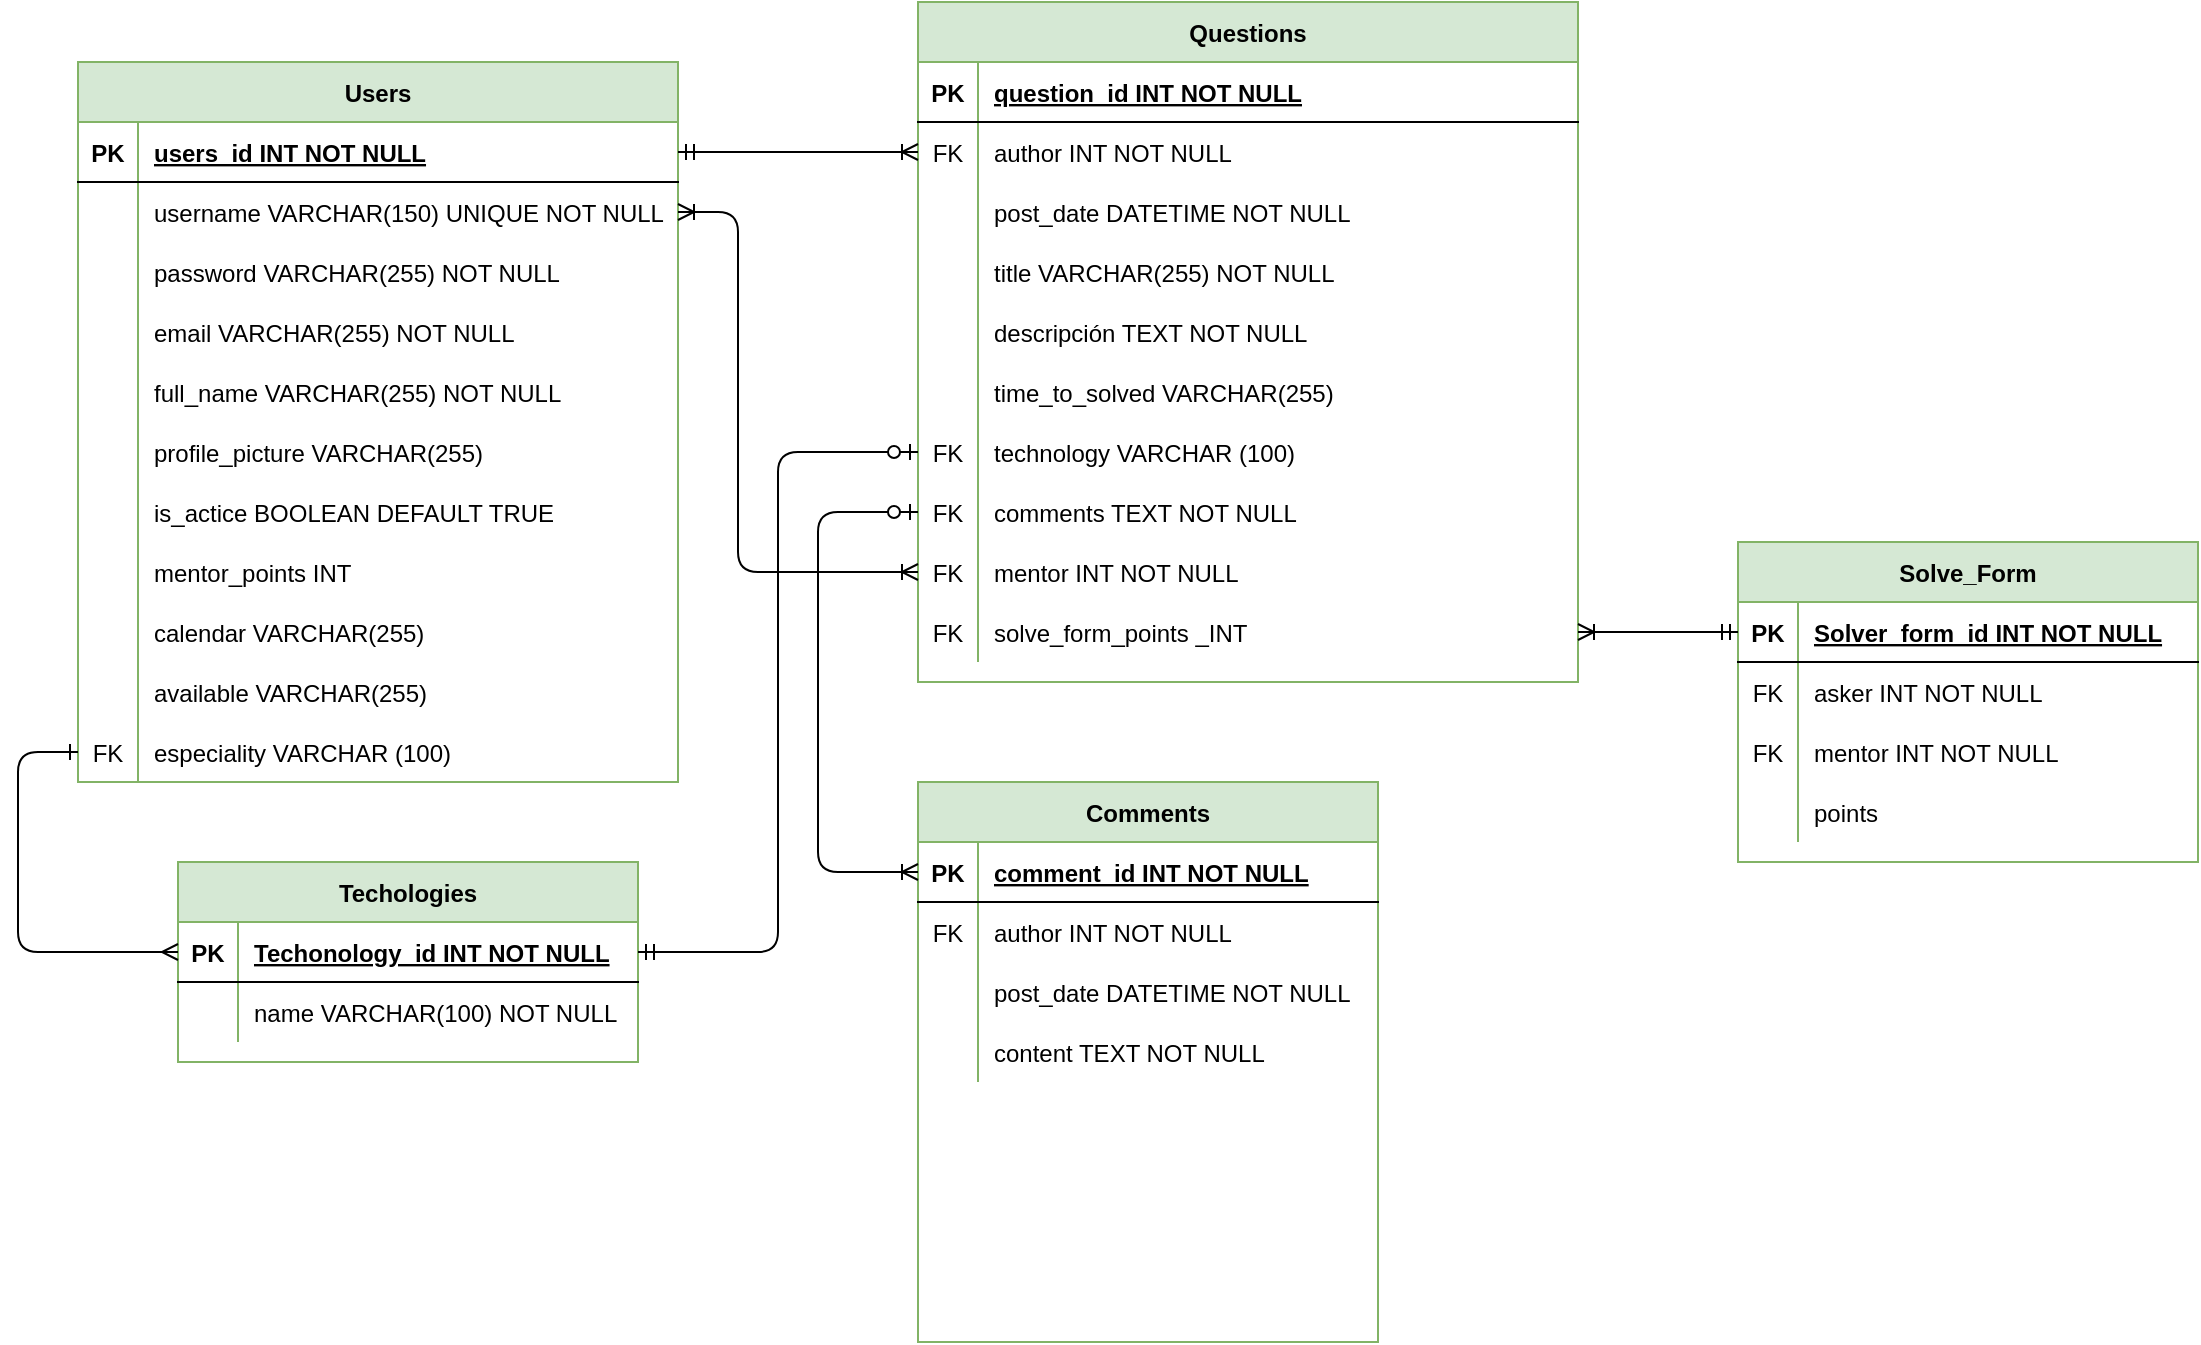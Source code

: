 <mxfile version="14.0.4" type="github">
  <diagram id="37GvFaJpUfrj2xB_hXCp" name="Page-1">
    <mxGraphModel dx="813" dy="460" grid="1" gridSize="10" guides="1" tooltips="1" connect="1" arrows="1" fold="1" page="1" pageScale="1" pageWidth="827" pageHeight="1169" math="0" shadow="0">
      <root>
        <mxCell id="0" />
        <mxCell id="1" parent="0" />
        <mxCell id="pIr1N5tMhKda8OyPHM89-1" value="Users" style="shape=table;startSize=30;container=1;collapsible=1;childLayout=tableLayout;fixedRows=1;rowLines=0;fontStyle=1;align=center;resizeLast=1;strokeColor=#82b366;fillColor=#d5e8d4;" parent="1" vertex="1">
          <mxGeometry x="50" y="60" width="300" height="360" as="geometry" />
        </mxCell>
        <mxCell id="pIr1N5tMhKda8OyPHM89-2" value="" style="shape=partialRectangle;collapsible=0;dropTarget=0;pointerEvents=0;fillColor=none;top=0;left=0;bottom=1;right=0;points=[[0,0.5],[1,0.5]];portConstraint=eastwest;" parent="pIr1N5tMhKda8OyPHM89-1" vertex="1">
          <mxGeometry y="30" width="300" height="30" as="geometry" />
        </mxCell>
        <mxCell id="pIr1N5tMhKda8OyPHM89-3" value="PK" style="shape=partialRectangle;connectable=0;fillColor=none;top=0;left=0;bottom=0;right=0;fontStyle=1;overflow=hidden;" parent="pIr1N5tMhKda8OyPHM89-2" vertex="1">
          <mxGeometry width="30" height="30" as="geometry" />
        </mxCell>
        <mxCell id="pIr1N5tMhKda8OyPHM89-4" value="users_id INT NOT NULL" style="shape=partialRectangle;connectable=0;fillColor=none;top=0;left=0;bottom=0;right=0;align=left;spacingLeft=6;fontStyle=5;overflow=hidden;" parent="pIr1N5tMhKda8OyPHM89-2" vertex="1">
          <mxGeometry x="30" width="270" height="30" as="geometry" />
        </mxCell>
        <mxCell id="pIr1N5tMhKda8OyPHM89-5" value="" style="shape=partialRectangle;collapsible=0;dropTarget=0;pointerEvents=0;fillColor=none;top=0;left=0;bottom=0;right=0;points=[[0,0.5],[1,0.5]];portConstraint=eastwest;" parent="pIr1N5tMhKda8OyPHM89-1" vertex="1">
          <mxGeometry y="60" width="300" height="30" as="geometry" />
        </mxCell>
        <mxCell id="pIr1N5tMhKda8OyPHM89-6" value="" style="shape=partialRectangle;connectable=0;fillColor=none;top=0;left=0;bottom=0;right=0;editable=1;overflow=hidden;" parent="pIr1N5tMhKda8OyPHM89-5" vertex="1">
          <mxGeometry width="30" height="30" as="geometry" />
        </mxCell>
        <mxCell id="pIr1N5tMhKda8OyPHM89-7" value="username VARCHAR(150) UNIQUE NOT NULL" style="shape=partialRectangle;connectable=0;fillColor=none;top=0;left=0;bottom=0;right=0;align=left;spacingLeft=6;overflow=hidden;" parent="pIr1N5tMhKda8OyPHM89-5" vertex="1">
          <mxGeometry x="30" width="270" height="30" as="geometry" />
        </mxCell>
        <mxCell id="pIr1N5tMhKda8OyPHM89-14" value="" style="shape=partialRectangle;collapsible=0;dropTarget=0;pointerEvents=0;fillColor=none;top=0;left=0;bottom=0;right=0;points=[[0,0.5],[1,0.5]];portConstraint=eastwest;" parent="pIr1N5tMhKda8OyPHM89-1" vertex="1">
          <mxGeometry y="90" width="300" height="30" as="geometry" />
        </mxCell>
        <mxCell id="pIr1N5tMhKda8OyPHM89-15" value="" style="shape=partialRectangle;connectable=0;fillColor=none;top=0;left=0;bottom=0;right=0;editable=1;overflow=hidden;" parent="pIr1N5tMhKda8OyPHM89-14" vertex="1">
          <mxGeometry width="30" height="30" as="geometry" />
        </mxCell>
        <mxCell id="pIr1N5tMhKda8OyPHM89-16" value="password VARCHAR(255) NOT NULL" style="shape=partialRectangle;connectable=0;fillColor=none;top=0;left=0;bottom=0;right=0;align=left;spacingLeft=6;overflow=hidden;" parent="pIr1N5tMhKda8OyPHM89-14" vertex="1">
          <mxGeometry x="30" width="270" height="30" as="geometry" />
        </mxCell>
        <mxCell id="pIr1N5tMhKda8OyPHM89-17" value="" style="shape=partialRectangle;collapsible=0;dropTarget=0;pointerEvents=0;fillColor=none;top=0;left=0;bottom=0;right=0;points=[[0,0.5],[1,0.5]];portConstraint=eastwest;" parent="pIr1N5tMhKda8OyPHM89-1" vertex="1">
          <mxGeometry y="120" width="300" height="30" as="geometry" />
        </mxCell>
        <mxCell id="pIr1N5tMhKda8OyPHM89-18" value="" style="shape=partialRectangle;connectable=0;fillColor=none;top=0;left=0;bottom=0;right=0;editable=1;overflow=hidden;" parent="pIr1N5tMhKda8OyPHM89-17" vertex="1">
          <mxGeometry width="30" height="30" as="geometry" />
        </mxCell>
        <mxCell id="pIr1N5tMhKda8OyPHM89-19" value="email VARCHAR(255) NOT NULL" style="shape=partialRectangle;connectable=0;fillColor=none;top=0;left=0;bottom=0;right=0;align=left;spacingLeft=6;overflow=hidden;" parent="pIr1N5tMhKda8OyPHM89-17" vertex="1">
          <mxGeometry x="30" width="270" height="30" as="geometry" />
        </mxCell>
        <mxCell id="pIr1N5tMhKda8OyPHM89-33" value="" style="shape=partialRectangle;collapsible=0;dropTarget=0;pointerEvents=0;fillColor=none;top=0;left=0;bottom=0;right=0;points=[[0,0.5],[1,0.5]];portConstraint=eastwest;" parent="pIr1N5tMhKda8OyPHM89-1" vertex="1">
          <mxGeometry y="150" width="300" height="30" as="geometry" />
        </mxCell>
        <mxCell id="pIr1N5tMhKda8OyPHM89-34" value="" style="shape=partialRectangle;connectable=0;fillColor=none;top=0;left=0;bottom=0;right=0;editable=1;overflow=hidden;" parent="pIr1N5tMhKda8OyPHM89-33" vertex="1">
          <mxGeometry width="30" height="30" as="geometry" />
        </mxCell>
        <mxCell id="pIr1N5tMhKda8OyPHM89-35" value="full_name VARCHAR(255) NOT NULL" style="shape=partialRectangle;connectable=0;fillColor=none;top=0;left=0;bottom=0;right=0;align=left;spacingLeft=6;overflow=hidden;" parent="pIr1N5tMhKda8OyPHM89-33" vertex="1">
          <mxGeometry x="30" width="270" height="30" as="geometry" />
        </mxCell>
        <mxCell id="uqQmQm5V6k-hu3MtyRzs-4" value="" style="shape=partialRectangle;collapsible=0;dropTarget=0;pointerEvents=0;fillColor=none;top=0;left=0;bottom=0;right=0;points=[[0,0.5],[1,0.5]];portConstraint=eastwest;" vertex="1" parent="pIr1N5tMhKda8OyPHM89-1">
          <mxGeometry y="180" width="300" height="30" as="geometry" />
        </mxCell>
        <mxCell id="uqQmQm5V6k-hu3MtyRzs-5" value="" style="shape=partialRectangle;connectable=0;fillColor=none;top=0;left=0;bottom=0;right=0;editable=1;overflow=hidden;" vertex="1" parent="uqQmQm5V6k-hu3MtyRzs-4">
          <mxGeometry width="30" height="30" as="geometry" />
        </mxCell>
        <mxCell id="uqQmQm5V6k-hu3MtyRzs-6" value="profile_picture VARCHAR(255)" style="shape=partialRectangle;connectable=0;fillColor=none;top=0;left=0;bottom=0;right=0;align=left;spacingLeft=6;overflow=hidden;" vertex="1" parent="uqQmQm5V6k-hu3MtyRzs-4">
          <mxGeometry x="30" width="270" height="30" as="geometry" />
        </mxCell>
        <mxCell id="pIr1N5tMhKda8OyPHM89-42" value="" style="shape=partialRectangle;collapsible=0;dropTarget=0;pointerEvents=0;fillColor=none;top=0;left=0;bottom=0;right=0;points=[[0,0.5],[1,0.5]];portConstraint=eastwest;" parent="pIr1N5tMhKda8OyPHM89-1" vertex="1">
          <mxGeometry y="210" width="300" height="30" as="geometry" />
        </mxCell>
        <mxCell id="pIr1N5tMhKda8OyPHM89-43" value="" style="shape=partialRectangle;connectable=0;fillColor=none;top=0;left=0;bottom=0;right=0;editable=1;overflow=hidden;" parent="pIr1N5tMhKda8OyPHM89-42" vertex="1">
          <mxGeometry width="30" height="30" as="geometry" />
        </mxCell>
        <mxCell id="pIr1N5tMhKda8OyPHM89-44" value="is_actice BOOLEAN DEFAULT TRUE" style="shape=partialRectangle;connectable=0;fillColor=none;top=0;left=0;bottom=0;right=0;align=left;spacingLeft=6;overflow=hidden;" parent="pIr1N5tMhKda8OyPHM89-42" vertex="1">
          <mxGeometry x="30" width="270" height="30" as="geometry" />
        </mxCell>
        <mxCell id="pIr1N5tMhKda8OyPHM89-115" value="" style="shape=partialRectangle;collapsible=0;dropTarget=0;pointerEvents=0;fillColor=none;top=0;left=0;bottom=0;right=0;points=[[0,0.5],[1,0.5]];portConstraint=eastwest;" parent="pIr1N5tMhKda8OyPHM89-1" vertex="1">
          <mxGeometry y="240" width="300" height="30" as="geometry" />
        </mxCell>
        <mxCell id="pIr1N5tMhKda8OyPHM89-116" value="" style="shape=partialRectangle;connectable=0;fillColor=none;top=0;left=0;bottom=0;right=0;editable=1;overflow=hidden;" parent="pIr1N5tMhKda8OyPHM89-115" vertex="1">
          <mxGeometry width="30" height="30" as="geometry" />
        </mxCell>
        <mxCell id="pIr1N5tMhKda8OyPHM89-117" value="mentor_points INT " style="shape=partialRectangle;connectable=0;fillColor=none;top=0;left=0;bottom=0;right=0;align=left;spacingLeft=6;overflow=hidden;" parent="pIr1N5tMhKda8OyPHM89-115" vertex="1">
          <mxGeometry x="30" width="270" height="30" as="geometry" />
        </mxCell>
        <mxCell id="uqQmQm5V6k-hu3MtyRzs-35" value="" style="shape=partialRectangle;collapsible=0;dropTarget=0;pointerEvents=0;fillColor=none;top=0;left=0;bottom=0;right=0;points=[[0,0.5],[1,0.5]];portConstraint=eastwest;" vertex="1" parent="pIr1N5tMhKda8OyPHM89-1">
          <mxGeometry y="270" width="300" height="30" as="geometry" />
        </mxCell>
        <mxCell id="uqQmQm5V6k-hu3MtyRzs-36" value="" style="shape=partialRectangle;connectable=0;fillColor=none;top=0;left=0;bottom=0;right=0;editable=1;overflow=hidden;" vertex="1" parent="uqQmQm5V6k-hu3MtyRzs-35">
          <mxGeometry width="30" height="30" as="geometry" />
        </mxCell>
        <mxCell id="uqQmQm5V6k-hu3MtyRzs-37" value="calendar VARCHAR(255)" style="shape=partialRectangle;connectable=0;fillColor=none;top=0;left=0;bottom=0;right=0;align=left;spacingLeft=6;overflow=hidden;" vertex="1" parent="uqQmQm5V6k-hu3MtyRzs-35">
          <mxGeometry x="30" width="270" height="30" as="geometry" />
        </mxCell>
        <mxCell id="uqQmQm5V6k-hu3MtyRzs-103" value="" style="shape=partialRectangle;collapsible=0;dropTarget=0;pointerEvents=0;fillColor=none;top=0;left=0;bottom=0;right=0;points=[[0,0.5],[1,0.5]];portConstraint=eastwest;" vertex="1" parent="pIr1N5tMhKda8OyPHM89-1">
          <mxGeometry y="300" width="300" height="30" as="geometry" />
        </mxCell>
        <mxCell id="uqQmQm5V6k-hu3MtyRzs-104" value="" style="shape=partialRectangle;connectable=0;fillColor=none;top=0;left=0;bottom=0;right=0;editable=1;overflow=hidden;" vertex="1" parent="uqQmQm5V6k-hu3MtyRzs-103">
          <mxGeometry width="30" height="30" as="geometry" />
        </mxCell>
        <mxCell id="uqQmQm5V6k-hu3MtyRzs-105" value="available VARCHAR(255)" style="shape=partialRectangle;connectable=0;fillColor=none;top=0;left=0;bottom=0;right=0;align=left;spacingLeft=6;overflow=hidden;" vertex="1" parent="uqQmQm5V6k-hu3MtyRzs-103">
          <mxGeometry x="30" width="270" height="30" as="geometry" />
        </mxCell>
        <mxCell id="pIr1N5tMhKda8OyPHM89-45" value="" style="shape=partialRectangle;collapsible=0;dropTarget=0;pointerEvents=0;fillColor=none;top=0;left=0;bottom=0;right=0;points=[[0,0.5],[1,0.5]];portConstraint=eastwest;" parent="pIr1N5tMhKda8OyPHM89-1" vertex="1">
          <mxGeometry y="330" width="300" height="30" as="geometry" />
        </mxCell>
        <mxCell id="pIr1N5tMhKda8OyPHM89-46" value="FK" style="shape=partialRectangle;connectable=0;fillColor=none;top=0;left=0;bottom=0;right=0;editable=1;overflow=hidden;" parent="pIr1N5tMhKda8OyPHM89-45" vertex="1">
          <mxGeometry width="30" height="30" as="geometry" />
        </mxCell>
        <mxCell id="pIr1N5tMhKda8OyPHM89-47" value="especiality VARCHAR (100)" style="shape=partialRectangle;connectable=0;fillColor=none;top=0;left=0;bottom=0;right=0;align=left;spacingLeft=6;overflow=hidden;" parent="pIr1N5tMhKda8OyPHM89-45" vertex="1">
          <mxGeometry x="30" width="270" height="30" as="geometry" />
        </mxCell>
        <mxCell id="pIr1N5tMhKda8OyPHM89-61" value="Techologies" style="shape=table;startSize=30;container=1;collapsible=1;childLayout=tableLayout;fixedRows=1;rowLines=0;fontStyle=1;align=center;resizeLast=1;fillColor=#d5e8d4;strokeColor=#82b366;" parent="1" vertex="1">
          <mxGeometry x="100" y="460" width="230" height="100" as="geometry" />
        </mxCell>
        <mxCell id="pIr1N5tMhKda8OyPHM89-62" value="" style="shape=partialRectangle;collapsible=0;dropTarget=0;pointerEvents=0;fillColor=none;top=0;left=0;bottom=1;right=0;points=[[0,0.5],[1,0.5]];portConstraint=eastwest;" parent="pIr1N5tMhKda8OyPHM89-61" vertex="1">
          <mxGeometry y="30" width="230" height="30" as="geometry" />
        </mxCell>
        <mxCell id="pIr1N5tMhKda8OyPHM89-63" value="PK" style="shape=partialRectangle;connectable=0;fillColor=none;top=0;left=0;bottom=0;right=0;fontStyle=1;overflow=hidden;" parent="pIr1N5tMhKda8OyPHM89-62" vertex="1">
          <mxGeometry width="30" height="30" as="geometry" />
        </mxCell>
        <mxCell id="pIr1N5tMhKda8OyPHM89-64" value="Techonology_id INT NOT NULL" style="shape=partialRectangle;connectable=0;fillColor=none;top=0;left=0;bottom=0;right=0;align=left;spacingLeft=6;fontStyle=5;overflow=hidden;" parent="pIr1N5tMhKda8OyPHM89-62" vertex="1">
          <mxGeometry x="30" width="200" height="30" as="geometry" />
        </mxCell>
        <mxCell id="pIr1N5tMhKda8OyPHM89-65" value="" style="shape=partialRectangle;collapsible=0;dropTarget=0;pointerEvents=0;fillColor=none;top=0;left=0;bottom=0;right=0;points=[[0,0.5],[1,0.5]];portConstraint=eastwest;" parent="pIr1N5tMhKda8OyPHM89-61" vertex="1">
          <mxGeometry y="60" width="230" height="30" as="geometry" />
        </mxCell>
        <mxCell id="pIr1N5tMhKda8OyPHM89-66" value="" style="shape=partialRectangle;connectable=0;fillColor=none;top=0;left=0;bottom=0;right=0;editable=1;overflow=hidden;" parent="pIr1N5tMhKda8OyPHM89-65" vertex="1">
          <mxGeometry width="30" height="30" as="geometry" />
        </mxCell>
        <mxCell id="pIr1N5tMhKda8OyPHM89-67" value="name VARCHAR(100) NOT NULL" style="shape=partialRectangle;connectable=0;fillColor=none;top=0;left=0;bottom=0;right=0;align=left;spacingLeft=6;overflow=hidden;" parent="pIr1N5tMhKda8OyPHM89-65" vertex="1">
          <mxGeometry x="30" width="200" height="30" as="geometry" />
        </mxCell>
        <mxCell id="pIr1N5tMhKda8OyPHM89-83" value="Questions" style="shape=table;startSize=30;container=1;collapsible=1;childLayout=tableLayout;fixedRows=1;rowLines=0;fontStyle=1;align=center;resizeLast=1;fillColor=#d5e8d4;strokeColor=#82b366;" parent="1" vertex="1">
          <mxGeometry x="470" y="30" width="330" height="340" as="geometry" />
        </mxCell>
        <mxCell id="pIr1N5tMhKda8OyPHM89-84" value="" style="shape=partialRectangle;collapsible=0;dropTarget=0;pointerEvents=0;fillColor=none;top=0;left=0;bottom=1;right=0;points=[[0,0.5],[1,0.5]];portConstraint=eastwest;gradientColor=#ffffff;" parent="pIr1N5tMhKda8OyPHM89-83" vertex="1">
          <mxGeometry y="30" width="330" height="30" as="geometry" />
        </mxCell>
        <mxCell id="pIr1N5tMhKda8OyPHM89-85" value="PK" style="shape=partialRectangle;connectable=0;fillColor=none;top=0;left=0;bottom=0;right=0;fontStyle=1;overflow=hidden;gradientColor=#ffffff;" parent="pIr1N5tMhKda8OyPHM89-84" vertex="1">
          <mxGeometry width="30" height="30" as="geometry" />
        </mxCell>
        <mxCell id="pIr1N5tMhKda8OyPHM89-86" value="question_id INT NOT NULL" style="shape=partialRectangle;connectable=0;fillColor=none;top=0;left=0;bottom=0;right=0;align=left;spacingLeft=6;fontStyle=5;overflow=hidden;gradientColor=#ffffff;" parent="pIr1N5tMhKda8OyPHM89-84" vertex="1">
          <mxGeometry x="30" width="300" height="30" as="geometry" />
        </mxCell>
        <mxCell id="pIr1N5tMhKda8OyPHM89-87" value="" style="shape=partialRectangle;collapsible=0;dropTarget=0;pointerEvents=0;fillColor=none;top=0;left=0;bottom=0;right=0;points=[[0,0.5],[1,0.5]];portConstraint=eastwest;gradientColor=#ffffff;" parent="pIr1N5tMhKda8OyPHM89-83" vertex="1">
          <mxGeometry y="60" width="330" height="30" as="geometry" />
        </mxCell>
        <mxCell id="pIr1N5tMhKda8OyPHM89-88" value="FK" style="shape=partialRectangle;connectable=0;fillColor=none;top=0;left=0;bottom=0;right=0;editable=1;overflow=hidden;gradientColor=#ffffff;" parent="pIr1N5tMhKda8OyPHM89-87" vertex="1">
          <mxGeometry width="30" height="30" as="geometry" />
        </mxCell>
        <mxCell id="pIr1N5tMhKda8OyPHM89-89" value="author INT NOT NULL" style="shape=partialRectangle;connectable=0;fillColor=none;top=0;left=0;bottom=0;right=0;align=left;spacingLeft=6;overflow=hidden;gradientColor=#ffffff;" parent="pIr1N5tMhKda8OyPHM89-87" vertex="1">
          <mxGeometry x="30" width="300" height="30" as="geometry" />
        </mxCell>
        <mxCell id="pIr1N5tMhKda8OyPHM89-90" value="" style="shape=partialRectangle;collapsible=0;dropTarget=0;pointerEvents=0;fillColor=none;top=0;left=0;bottom=0;right=0;points=[[0,0.5],[1,0.5]];portConstraint=eastwest;gradientColor=#ffffff;" parent="pIr1N5tMhKda8OyPHM89-83" vertex="1">
          <mxGeometry y="90" width="330" height="30" as="geometry" />
        </mxCell>
        <mxCell id="pIr1N5tMhKda8OyPHM89-91" value="" style="shape=partialRectangle;connectable=0;fillColor=none;top=0;left=0;bottom=0;right=0;editable=1;overflow=hidden;gradientColor=#ffffff;" parent="pIr1N5tMhKda8OyPHM89-90" vertex="1">
          <mxGeometry width="30" height="30" as="geometry" />
        </mxCell>
        <mxCell id="pIr1N5tMhKda8OyPHM89-92" value="post_date DATETIME NOT NULL" style="shape=partialRectangle;connectable=0;fillColor=none;top=0;left=0;bottom=0;right=0;align=left;spacingLeft=6;overflow=hidden;gradientColor=#ffffff;" parent="pIr1N5tMhKda8OyPHM89-90" vertex="1">
          <mxGeometry x="30" width="300" height="30" as="geometry" />
        </mxCell>
        <mxCell id="pIr1N5tMhKda8OyPHM89-93" value="" style="shape=partialRectangle;collapsible=0;dropTarget=0;pointerEvents=0;fillColor=none;top=0;left=0;bottom=0;right=0;points=[[0,0.5],[1,0.5]];portConstraint=eastwest;gradientColor=#ffffff;" parent="pIr1N5tMhKda8OyPHM89-83" vertex="1">
          <mxGeometry y="120" width="330" height="30" as="geometry" />
        </mxCell>
        <mxCell id="pIr1N5tMhKda8OyPHM89-94" value="" style="shape=partialRectangle;connectable=0;fillColor=none;top=0;left=0;bottom=0;right=0;editable=1;overflow=hidden;gradientColor=#ffffff;" parent="pIr1N5tMhKda8OyPHM89-93" vertex="1">
          <mxGeometry width="30" height="30" as="geometry" />
        </mxCell>
        <mxCell id="pIr1N5tMhKda8OyPHM89-95" value="title VARCHAR(255) NOT NULL" style="shape=partialRectangle;connectable=0;fillColor=none;top=0;left=0;bottom=0;right=0;align=left;spacingLeft=6;overflow=hidden;gradientColor=#ffffff;" parent="pIr1N5tMhKda8OyPHM89-93" vertex="1">
          <mxGeometry x="30" width="300" height="30" as="geometry" />
        </mxCell>
        <mxCell id="pIr1N5tMhKda8OyPHM89-96" value="" style="shape=partialRectangle;collapsible=0;dropTarget=0;pointerEvents=0;fillColor=none;top=0;left=0;bottom=0;right=0;points=[[0,0.5],[1,0.5]];portConstraint=eastwest;gradientColor=#ffffff;" parent="pIr1N5tMhKda8OyPHM89-83" vertex="1">
          <mxGeometry y="150" width="330" height="30" as="geometry" />
        </mxCell>
        <mxCell id="pIr1N5tMhKda8OyPHM89-97" value="" style="shape=partialRectangle;connectable=0;fillColor=none;top=0;left=0;bottom=0;right=0;editable=1;overflow=hidden;gradientColor=#ffffff;" parent="pIr1N5tMhKda8OyPHM89-96" vertex="1">
          <mxGeometry width="30" height="30" as="geometry" />
        </mxCell>
        <mxCell id="pIr1N5tMhKda8OyPHM89-98" value="descripción TEXT NOT NULL" style="shape=partialRectangle;connectable=0;fillColor=none;top=0;left=0;bottom=0;right=0;align=left;spacingLeft=6;overflow=hidden;gradientColor=#ffffff;" parent="pIr1N5tMhKda8OyPHM89-96" vertex="1">
          <mxGeometry x="30" width="300" height="30" as="geometry" />
        </mxCell>
        <mxCell id="pIr1N5tMhKda8OyPHM89-99" value="" style="shape=partialRectangle;collapsible=0;dropTarget=0;pointerEvents=0;fillColor=none;top=0;left=0;bottom=0;right=0;points=[[0,0.5],[1,0.5]];portConstraint=eastwest;gradientColor=#ffffff;" parent="pIr1N5tMhKda8OyPHM89-83" vertex="1">
          <mxGeometry y="180" width="330" height="30" as="geometry" />
        </mxCell>
        <mxCell id="pIr1N5tMhKda8OyPHM89-100" value="" style="shape=partialRectangle;connectable=0;fillColor=none;top=0;left=0;bottom=0;right=0;editable=1;overflow=hidden;gradientColor=#ffffff;" parent="pIr1N5tMhKda8OyPHM89-99" vertex="1">
          <mxGeometry width="30" height="30" as="geometry" />
        </mxCell>
        <mxCell id="pIr1N5tMhKda8OyPHM89-101" value="time_to_solved VARCHAR(255)" style="shape=partialRectangle;connectable=0;fillColor=none;top=0;left=0;bottom=0;right=0;align=left;spacingLeft=6;overflow=hidden;gradientColor=#ffffff;" parent="pIr1N5tMhKda8OyPHM89-99" vertex="1">
          <mxGeometry x="30" width="300" height="30" as="geometry" />
        </mxCell>
        <mxCell id="pIr1N5tMhKda8OyPHM89-102" value="" style="shape=partialRectangle;collapsible=0;dropTarget=0;pointerEvents=0;fillColor=none;top=0;left=0;bottom=0;right=0;points=[[0,0.5],[1,0.5]];portConstraint=eastwest;gradientColor=#ffffff;" parent="pIr1N5tMhKda8OyPHM89-83" vertex="1">
          <mxGeometry y="210" width="330" height="30" as="geometry" />
        </mxCell>
        <mxCell id="pIr1N5tMhKda8OyPHM89-103" value="FK" style="shape=partialRectangle;connectable=0;fillColor=none;top=0;left=0;bottom=0;right=0;editable=1;overflow=hidden;gradientColor=#ffffff;" parent="pIr1N5tMhKda8OyPHM89-102" vertex="1">
          <mxGeometry width="30" height="30" as="geometry" />
        </mxCell>
        <mxCell id="pIr1N5tMhKda8OyPHM89-104" value="technology VARCHAR (100)" style="shape=partialRectangle;connectable=0;fillColor=none;top=0;left=0;bottom=0;right=0;align=left;spacingLeft=6;overflow=hidden;gradientColor=#ffffff;" parent="pIr1N5tMhKda8OyPHM89-102" vertex="1">
          <mxGeometry x="30" width="300" height="30" as="geometry" />
        </mxCell>
        <mxCell id="pIr1N5tMhKda8OyPHM89-105" value="" style="shape=partialRectangle;collapsible=0;dropTarget=0;pointerEvents=0;fillColor=none;top=0;left=0;bottom=0;right=0;points=[[0,0.5],[1,0.5]];portConstraint=eastwest;gradientColor=#ffffff;" parent="pIr1N5tMhKda8OyPHM89-83" vertex="1">
          <mxGeometry y="240" width="330" height="30" as="geometry" />
        </mxCell>
        <mxCell id="pIr1N5tMhKda8OyPHM89-106" value="FK" style="shape=partialRectangle;connectable=0;fillColor=none;top=0;left=0;bottom=0;right=0;editable=1;overflow=hidden;gradientColor=#ffffff;" parent="pIr1N5tMhKda8OyPHM89-105" vertex="1">
          <mxGeometry width="30" height="30" as="geometry" />
        </mxCell>
        <mxCell id="pIr1N5tMhKda8OyPHM89-107" value="comments TEXT NOT NULL" style="shape=partialRectangle;connectable=0;fillColor=none;top=0;left=0;bottom=0;right=0;align=left;spacingLeft=6;overflow=hidden;gradientColor=#ffffff;" parent="pIr1N5tMhKda8OyPHM89-105" vertex="1">
          <mxGeometry x="30" width="300" height="30" as="geometry" />
        </mxCell>
        <mxCell id="pIr1N5tMhKda8OyPHM89-124" value="" style="shape=partialRectangle;collapsible=0;dropTarget=0;pointerEvents=0;fillColor=none;top=0;left=0;bottom=0;right=0;points=[[0,0.5],[1,0.5]];portConstraint=eastwest;gradientColor=#ffffff;" parent="pIr1N5tMhKda8OyPHM89-83" vertex="1">
          <mxGeometry y="270" width="330" height="30" as="geometry" />
        </mxCell>
        <mxCell id="pIr1N5tMhKda8OyPHM89-125" value="FK" style="shape=partialRectangle;connectable=0;fillColor=none;top=0;left=0;bottom=0;right=0;editable=1;overflow=hidden;gradientColor=#ffffff;" parent="pIr1N5tMhKda8OyPHM89-124" vertex="1">
          <mxGeometry width="30" height="30" as="geometry" />
        </mxCell>
        <mxCell id="pIr1N5tMhKda8OyPHM89-126" value="mentor INT NOT NULL" style="shape=partialRectangle;connectable=0;fillColor=none;top=0;left=0;bottom=0;right=0;align=left;spacingLeft=6;overflow=hidden;gradientColor=#ffffff;" parent="pIr1N5tMhKda8OyPHM89-124" vertex="1">
          <mxGeometry x="30" width="300" height="30" as="geometry" />
        </mxCell>
        <mxCell id="pIr1N5tMhKda8OyPHM89-146" value="" style="shape=partialRectangle;collapsible=0;dropTarget=0;pointerEvents=0;fillColor=none;top=0;left=0;bottom=0;right=0;points=[[0,0.5],[1,0.5]];portConstraint=eastwest;gradientColor=#ffffff;" parent="pIr1N5tMhKda8OyPHM89-83" vertex="1">
          <mxGeometry y="300" width="330" height="30" as="geometry" />
        </mxCell>
        <mxCell id="pIr1N5tMhKda8OyPHM89-147" value="FK" style="shape=partialRectangle;connectable=0;fillColor=none;top=0;left=0;bottom=0;right=0;editable=1;overflow=hidden;gradientColor=#ffffff;" parent="pIr1N5tMhKda8OyPHM89-146" vertex="1">
          <mxGeometry width="30" height="30" as="geometry" />
        </mxCell>
        <mxCell id="pIr1N5tMhKda8OyPHM89-148" value="solve_form_points _INT" style="shape=partialRectangle;connectable=0;fillColor=none;top=0;left=0;bottom=0;right=0;align=left;spacingLeft=6;overflow=hidden;gradientColor=#ffffff;" parent="pIr1N5tMhKda8OyPHM89-146" vertex="1">
          <mxGeometry x="30" width="300" height="30" as="geometry" />
        </mxCell>
        <mxCell id="pIr1N5tMhKda8OyPHM89-108" value="Comments" style="shape=table;startSize=30;container=1;collapsible=1;childLayout=tableLayout;fixedRows=1;rowLines=0;fontStyle=1;align=center;resizeLast=1;fillColor=#d5e8d4;strokeColor=#82b366;" parent="1" vertex="1">
          <mxGeometry x="470" y="420" width="230" height="280" as="geometry" />
        </mxCell>
        <mxCell id="pIr1N5tMhKda8OyPHM89-109" value="" style="shape=partialRectangle;collapsible=0;dropTarget=0;pointerEvents=0;fillColor=none;top=0;left=0;bottom=1;right=0;points=[[0,0.5],[1,0.5]];portConstraint=eastwest;" parent="pIr1N5tMhKda8OyPHM89-108" vertex="1">
          <mxGeometry y="30" width="230" height="30" as="geometry" />
        </mxCell>
        <mxCell id="pIr1N5tMhKda8OyPHM89-110" value="PK" style="shape=partialRectangle;connectable=0;fillColor=none;top=0;left=0;bottom=0;right=0;fontStyle=1;overflow=hidden;" parent="pIr1N5tMhKda8OyPHM89-109" vertex="1">
          <mxGeometry width="30" height="30" as="geometry" />
        </mxCell>
        <mxCell id="pIr1N5tMhKda8OyPHM89-111" value="comment_id INT NOT NULL" style="shape=partialRectangle;connectable=0;fillColor=none;top=0;left=0;bottom=0;right=0;align=left;spacingLeft=6;fontStyle=5;overflow=hidden;" parent="pIr1N5tMhKda8OyPHM89-109" vertex="1">
          <mxGeometry x="30" width="200" height="30" as="geometry" />
        </mxCell>
        <mxCell id="pIr1N5tMhKda8OyPHM89-112" value="" style="shape=partialRectangle;collapsible=0;dropTarget=0;pointerEvents=0;fillColor=none;top=0;left=0;bottom=0;right=0;points=[[0,0.5],[1,0.5]];portConstraint=eastwest;" parent="pIr1N5tMhKda8OyPHM89-108" vertex="1">
          <mxGeometry y="60" width="230" height="30" as="geometry" />
        </mxCell>
        <mxCell id="pIr1N5tMhKda8OyPHM89-113" value="FK" style="shape=partialRectangle;connectable=0;fillColor=none;top=0;left=0;bottom=0;right=0;editable=1;overflow=hidden;" parent="pIr1N5tMhKda8OyPHM89-112" vertex="1">
          <mxGeometry width="30" height="30" as="geometry" />
        </mxCell>
        <mxCell id="pIr1N5tMhKda8OyPHM89-114" value="author INT NOT NULL" style="shape=partialRectangle;connectable=0;fillColor=none;top=0;left=0;bottom=0;right=0;align=left;spacingLeft=6;overflow=hidden;" parent="pIr1N5tMhKda8OyPHM89-112" vertex="1">
          <mxGeometry x="30" width="200" height="30" as="geometry" />
        </mxCell>
        <mxCell id="uqQmQm5V6k-hu3MtyRzs-1" value="" style="shape=partialRectangle;collapsible=0;dropTarget=0;pointerEvents=0;fillColor=none;top=0;left=0;bottom=0;right=0;points=[[0,0.5],[1,0.5]];portConstraint=eastwest;" vertex="1" parent="pIr1N5tMhKda8OyPHM89-108">
          <mxGeometry y="90" width="230" height="30" as="geometry" />
        </mxCell>
        <mxCell id="uqQmQm5V6k-hu3MtyRzs-2" value="" style="shape=partialRectangle;connectable=0;fillColor=none;top=0;left=0;bottom=0;right=0;editable=1;overflow=hidden;" vertex="1" parent="uqQmQm5V6k-hu3MtyRzs-1">
          <mxGeometry width="30" height="30" as="geometry" />
        </mxCell>
        <mxCell id="uqQmQm5V6k-hu3MtyRzs-3" value="post_date DATETIME NOT NULL" style="shape=partialRectangle;connectable=0;fillColor=none;top=0;left=0;bottom=0;right=0;align=left;spacingLeft=6;overflow=hidden;" vertex="1" parent="uqQmQm5V6k-hu3MtyRzs-1">
          <mxGeometry x="30" width="200" height="30" as="geometry" />
        </mxCell>
        <mxCell id="pIr1N5tMhKda8OyPHM89-118" value="" style="shape=partialRectangle;collapsible=0;dropTarget=0;pointerEvents=0;fillColor=none;top=0;left=0;bottom=0;right=0;points=[[0,0.5],[1,0.5]];portConstraint=eastwest;" parent="pIr1N5tMhKda8OyPHM89-108" vertex="1">
          <mxGeometry y="120" width="230" height="30" as="geometry" />
        </mxCell>
        <mxCell id="pIr1N5tMhKda8OyPHM89-119" value="" style="shape=partialRectangle;connectable=0;fillColor=none;top=0;left=0;bottom=0;right=0;editable=1;overflow=hidden;" parent="pIr1N5tMhKda8OyPHM89-118" vertex="1">
          <mxGeometry width="30" height="30" as="geometry" />
        </mxCell>
        <mxCell id="pIr1N5tMhKda8OyPHM89-120" value="content TEXT NOT NULL" style="shape=partialRectangle;connectable=0;fillColor=none;top=0;left=0;bottom=0;right=0;align=left;spacingLeft=6;overflow=hidden;" parent="pIr1N5tMhKda8OyPHM89-118" vertex="1">
          <mxGeometry x="30" width="200" height="30" as="geometry" />
        </mxCell>
        <mxCell id="pIr1N5tMhKda8OyPHM89-127" value="Solve_Form" style="shape=table;startSize=30;container=1;collapsible=1;childLayout=tableLayout;fixedRows=1;rowLines=0;fontStyle=1;align=center;resizeLast=1;fillColor=#d5e8d4;strokeColor=#82b366;" parent="1" vertex="1">
          <mxGeometry x="880" y="300" width="230" height="160" as="geometry" />
        </mxCell>
        <mxCell id="pIr1N5tMhKda8OyPHM89-128" value="" style="shape=partialRectangle;collapsible=0;dropTarget=0;pointerEvents=0;fillColor=none;top=0;left=0;bottom=1;right=0;points=[[0,0.5],[1,0.5]];portConstraint=eastwest;" parent="pIr1N5tMhKda8OyPHM89-127" vertex="1">
          <mxGeometry y="30" width="230" height="30" as="geometry" />
        </mxCell>
        <mxCell id="pIr1N5tMhKda8OyPHM89-129" value="PK" style="shape=partialRectangle;connectable=0;fillColor=none;top=0;left=0;bottom=0;right=0;fontStyle=1;overflow=hidden;" parent="pIr1N5tMhKda8OyPHM89-128" vertex="1">
          <mxGeometry width="30" height="30" as="geometry" />
        </mxCell>
        <mxCell id="pIr1N5tMhKda8OyPHM89-130" value="Solver_form_id INT NOT NULL" style="shape=partialRectangle;connectable=0;fillColor=none;top=0;left=0;bottom=0;right=0;align=left;spacingLeft=6;fontStyle=5;overflow=hidden;" parent="pIr1N5tMhKda8OyPHM89-128" vertex="1">
          <mxGeometry x="30" width="200" height="30" as="geometry" />
        </mxCell>
        <mxCell id="pIr1N5tMhKda8OyPHM89-131" value="" style="shape=partialRectangle;collapsible=0;dropTarget=0;pointerEvents=0;fillColor=none;top=0;left=0;bottom=0;right=0;points=[[0,0.5],[1,0.5]];portConstraint=eastwest;" parent="pIr1N5tMhKda8OyPHM89-127" vertex="1">
          <mxGeometry y="60" width="230" height="30" as="geometry" />
        </mxCell>
        <mxCell id="pIr1N5tMhKda8OyPHM89-132" value="FK" style="shape=partialRectangle;connectable=0;fillColor=none;top=0;left=0;bottom=0;right=0;editable=1;overflow=hidden;" parent="pIr1N5tMhKda8OyPHM89-131" vertex="1">
          <mxGeometry width="30" height="30" as="geometry" />
        </mxCell>
        <mxCell id="pIr1N5tMhKda8OyPHM89-133" value="asker INT NOT NULL" style="shape=partialRectangle;connectable=0;fillColor=none;top=0;left=0;bottom=0;right=0;align=left;spacingLeft=6;overflow=hidden;" parent="pIr1N5tMhKda8OyPHM89-131" vertex="1">
          <mxGeometry x="30" width="200" height="30" as="geometry" />
        </mxCell>
        <mxCell id="pIr1N5tMhKda8OyPHM89-134" value="" style="shape=partialRectangle;collapsible=0;dropTarget=0;pointerEvents=0;fillColor=none;top=0;left=0;bottom=0;right=0;points=[[0,0.5],[1,0.5]];portConstraint=eastwest;" parent="pIr1N5tMhKda8OyPHM89-127" vertex="1">
          <mxGeometry y="90" width="230" height="30" as="geometry" />
        </mxCell>
        <mxCell id="pIr1N5tMhKda8OyPHM89-135" value="FK" style="shape=partialRectangle;connectable=0;fillColor=none;top=0;left=0;bottom=0;right=0;editable=1;overflow=hidden;" parent="pIr1N5tMhKda8OyPHM89-134" vertex="1">
          <mxGeometry width="30" height="30" as="geometry" />
        </mxCell>
        <mxCell id="pIr1N5tMhKda8OyPHM89-136" value="mentor INT NOT NULL" style="shape=partialRectangle;connectable=0;fillColor=none;top=0;left=0;bottom=0;right=0;align=left;spacingLeft=6;overflow=hidden;" parent="pIr1N5tMhKda8OyPHM89-134" vertex="1">
          <mxGeometry x="30" width="200" height="30" as="geometry" />
        </mxCell>
        <mxCell id="pIr1N5tMhKda8OyPHM89-137" value="" style="shape=partialRectangle;collapsible=0;dropTarget=0;pointerEvents=0;fillColor=none;top=0;left=0;bottom=0;right=0;points=[[0,0.5],[1,0.5]];portConstraint=eastwest;" parent="pIr1N5tMhKda8OyPHM89-127" vertex="1">
          <mxGeometry y="120" width="230" height="30" as="geometry" />
        </mxCell>
        <mxCell id="pIr1N5tMhKda8OyPHM89-138" value="" style="shape=partialRectangle;connectable=0;fillColor=none;top=0;left=0;bottom=0;right=0;editable=1;overflow=hidden;" parent="pIr1N5tMhKda8OyPHM89-137" vertex="1">
          <mxGeometry width="30" height="30" as="geometry" />
        </mxCell>
        <mxCell id="pIr1N5tMhKda8OyPHM89-139" value="points" style="shape=partialRectangle;connectable=0;fillColor=none;top=0;left=0;bottom=0;right=0;align=left;spacingLeft=6;overflow=hidden;" parent="pIr1N5tMhKda8OyPHM89-137" vertex="1">
          <mxGeometry x="30" width="200" height="30" as="geometry" />
        </mxCell>
        <mxCell id="pIr1N5tMhKda8OyPHM89-140" value="" style="edgeStyle=entityRelationEdgeStyle;fontSize=12;html=1;endArrow=ERoneToMany;startArrow=ERmandOne;strokeColor=#000000;exitX=1;exitY=0.5;exitDx=0;exitDy=0;entryX=0;entryY=0.5;entryDx=0;entryDy=0;" parent="1" source="pIr1N5tMhKda8OyPHM89-2" target="pIr1N5tMhKda8OyPHM89-87" edge="1">
          <mxGeometry width="100" height="100" relative="1" as="geometry">
            <mxPoint x="350" y="340" as="sourcePoint" />
            <mxPoint x="450" y="240" as="targetPoint" />
          </mxGeometry>
        </mxCell>
        <mxCell id="pIr1N5tMhKda8OyPHM89-141" value="" style="edgeStyle=elbowEdgeStyle;fontSize=12;html=1;endArrow=ERoneToMany;startArrow=ERoneToMany;strokeColor=#000000;entryX=0;entryY=0.5;entryDx=0;entryDy=0;exitX=1;exitY=0.5;exitDx=0;exitDy=0;" parent="1" source="pIr1N5tMhKda8OyPHM89-5" target="pIr1N5tMhKda8OyPHM89-124" edge="1">
          <mxGeometry width="100" height="100" relative="1" as="geometry">
            <mxPoint x="350" y="340" as="sourcePoint" />
            <mxPoint x="450" y="240" as="targetPoint" />
            <Array as="points">
              <mxPoint x="380" y="240" />
            </Array>
          </mxGeometry>
        </mxCell>
        <mxCell id="pIr1N5tMhKda8OyPHM89-142" value="" style="edgeStyle=elbowEdgeStyle;fontSize=12;html=1;endArrow=ERzeroToOne;startArrow=ERmandOne;strokeColor=#000000;entryX=0;entryY=0.5;entryDx=0;entryDy=0;exitX=1;exitY=0.5;exitDx=0;exitDy=0;" parent="1" source="pIr1N5tMhKda8OyPHM89-62" target="pIr1N5tMhKda8OyPHM89-102" edge="1">
          <mxGeometry width="100" height="100" relative="1" as="geometry">
            <mxPoint x="350" y="340" as="sourcePoint" />
            <mxPoint x="450" y="240" as="targetPoint" />
          </mxGeometry>
        </mxCell>
        <mxCell id="pIr1N5tMhKda8OyPHM89-143" value="" style="edgeStyle=elbowEdgeStyle;fontSize=12;html=1;endArrow=ERoneToMany;startArrow=ERzeroToOne;strokeColor=#000000;entryX=0;entryY=0.5;entryDx=0;entryDy=0;exitX=0;exitY=0.5;exitDx=0;exitDy=0;" parent="1" source="pIr1N5tMhKda8OyPHM89-105" target="pIr1N5tMhKda8OyPHM89-109" edge="1">
          <mxGeometry width="100" height="100" relative="1" as="geometry">
            <mxPoint x="350" y="340" as="sourcePoint" />
            <mxPoint x="450" y="240" as="targetPoint" />
            <Array as="points">
              <mxPoint x="420" y="375" />
            </Array>
          </mxGeometry>
        </mxCell>
        <mxCell id="pIr1N5tMhKda8OyPHM89-145" value="" style="edgeStyle=elbowEdgeStyle;fontSize=12;html=1;endArrow=ERone;startArrow=ERmany;strokeColor=#000000;entryX=0;entryY=0.5;entryDx=0;entryDy=0;exitX=0;exitY=0.5;exitDx=0;exitDy=0;endFill=0;startFill=0;" parent="1" source="pIr1N5tMhKda8OyPHM89-62" target="pIr1N5tMhKda8OyPHM89-45" edge="1">
          <mxGeometry width="100" height="100" relative="1" as="geometry">
            <mxPoint y="510" as="sourcePoint" />
            <mxPoint x="100" y="410" as="targetPoint" />
            <Array as="points">
              <mxPoint x="20" y="450" />
            </Array>
          </mxGeometry>
        </mxCell>
        <mxCell id="pIr1N5tMhKda8OyPHM89-149" value="" style="edgeStyle=entityRelationEdgeStyle;fontSize=12;html=1;endArrow=ERoneToMany;startArrow=ERmandOne;strokeColor=#000000;entryX=1;entryY=0.5;entryDx=0;entryDy=0;exitX=0;exitY=0.5;exitDx=0;exitDy=0;" parent="1" source="pIr1N5tMhKda8OyPHM89-128" target="pIr1N5tMhKda8OyPHM89-146" edge="1">
          <mxGeometry width="100" height="100" relative="1" as="geometry">
            <mxPoint x="540" y="340" as="sourcePoint" />
            <mxPoint x="640" y="240" as="targetPoint" />
          </mxGeometry>
        </mxCell>
      </root>
    </mxGraphModel>
  </diagram>
</mxfile>
